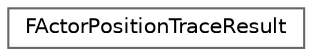 digraph "Graphical Class Hierarchy"
{
 // INTERACTIVE_SVG=YES
 // LATEX_PDF_SIZE
  bgcolor="transparent";
  edge [fontname=Helvetica,fontsize=10,labelfontname=Helvetica,labelfontsize=10];
  node [fontname=Helvetica,fontsize=10,shape=box,height=0.2,width=0.4];
  rankdir="LR";
  Node0 [id="Node000000",label="FActorPositionTraceResult",height=0.2,width=0.4,color="grey40", fillcolor="white", style="filled",URL="$de/dbc/structFActorPositionTraceResult.html",tooltip=" "];
}
